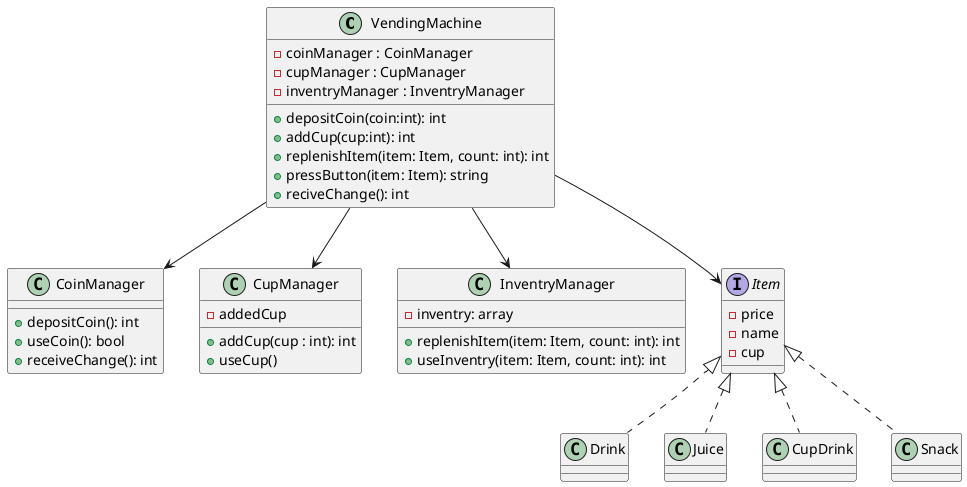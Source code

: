 @startuml

class VendingMachine {
  - coinManager : CoinManager
  - cupManager : CupManager
  - inventryManager : InventryManager
  + depositCoin(coin:int): int
  + addCup(cup:int): int
  + replenishItem(item: Item, count: int): int
  + pressButton(item: Item): string
  + reciveChange(): int
}

class CoinManager {
  + depositCoin(): int
  + useCoin(): bool
  + receiveChange(): int
}

class CupManager {
   - addedCup
   + addCup(cup : int): int
   + useCup()
}

class InventryManager {
  - inventry: array
  + replenishItem(item: Item, count: int): int
  + useInventry(item: Item, count: int): int
}

interface Item {
  - price
  - name
  - cup
}

class Drink {}
class Juice {}
class CupDrink {}
class Snack {}


VendingMachine --> CoinManager
VendingMachine --> CupManager
VendingMachine --> InventryManager
VendingMachine --> Item

Item <|.. Drink
Item <|.. Juice
Item <|.. CupDrink
Item <|.. Snack

@enduml
